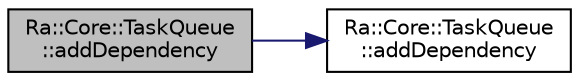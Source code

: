 digraph "Ra::Core::TaskQueue::addDependency"
{
 // INTERACTIVE_SVG=YES
 // LATEX_PDF_SIZE
  edge [fontname="Helvetica",fontsize="10",labelfontname="Helvetica",labelfontsize="10"];
  node [fontname="Helvetica",fontsize="10",shape=record];
  rankdir="LR";
  Node1 [label="Ra::Core::TaskQueue\l::addDependency",height=0.2,width=0.4,color="black", fillcolor="grey75", style="filled", fontcolor="black",tooltip=" "];
  Node1 -> Node2 [color="midnightblue",fontsize="10",style="solid",fontname="Helvetica"];
  Node2 [label="Ra::Core::TaskQueue\l::addDependency",height=0.2,width=0.4,color="black", fillcolor="white", style="filled",URL="$classRa_1_1Core_1_1TaskQueue.html#ab15b59009ff7bd766871ac66e01c3210",tooltip=" "];
}
